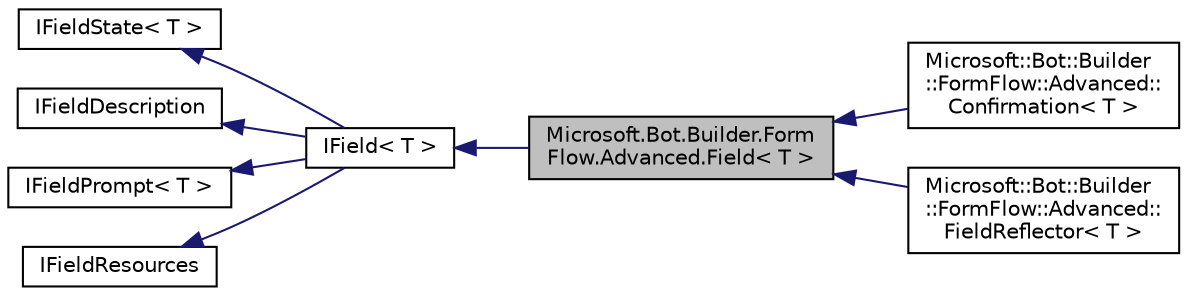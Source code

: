 digraph "Microsoft.Bot.Builder.FormFlow.Advanced.Field&lt; T &gt;"
{
  edge [fontname="Helvetica",fontsize="10",labelfontname="Helvetica",labelfontsize="10"];
  node [fontname="Helvetica",fontsize="10",shape=record];
  rankdir="LR";
  Node1 [label="Microsoft.Bot.Builder.Form\lFlow.Advanced.Field\< T \>",height=0.2,width=0.4,color="black", fillcolor="grey75", style="filled", fontcolor="black"];
  Node2 -> Node1 [dir="back",color="midnightblue",fontsize="10",style="solid",fontname="Helvetica"];
  Node2 [label="IField\< T \>",height=0.2,width=0.4,color="black", fillcolor="white", style="filled",URL="$d5/d09/interface_microsoft_1_1_bot_1_1_builder_1_1_form_flow_1_1_advanced_1_1_i_field.html",tooltip="Interface for all the information about a specific field. "];
  Node3 -> Node2 [dir="back",color="midnightblue",fontsize="10",style="solid",fontname="Helvetica"];
  Node3 [label="IFieldState\< T \>",height=0.2,width=0.4,color="black", fillcolor="white", style="filled",URL="$d0/dab/interface_microsoft_1_1_bot_1_1_builder_1_1_form_flow_1_1_advanced_1_1_i_field_state.html",tooltip="Interface that defines basic access to a field. "];
  Node4 -> Node2 [dir="back",color="midnightblue",fontsize="10",style="solid",fontname="Helvetica"];
  Node4 [label="IFieldDescription",height=0.2,width=0.4,color="black", fillcolor="white", style="filled",URL="$d3/d64/interface_microsoft_1_1_bot_1_1_builder_1_1_form_flow_1_1_advanced_1_1_i_field_description.html",tooltip="Describe the information displayed about a field and its values. "];
  Node5 -> Node2 [dir="back",color="midnightblue",fontsize="10",style="solid",fontname="Helvetica"];
  Node5 [label="IFieldPrompt\< T \>",height=0.2,width=0.4,color="black", fillcolor="white", style="filled",URL="$d7/dd7/interface_microsoft_1_1_bot_1_1_builder_1_1_form_flow_1_1_advanced_1_1_i_field_prompt.html",tooltip="This provides control information about a field. "];
  Node6 -> Node2 [dir="back",color="midnightblue",fontsize="10",style="solid",fontname="Helvetica"];
  Node6 [label="IFieldResources",height=0.2,width=0.4,color="black", fillcolor="white", style="filled",URL="$d8/d0e/interface_microsoft_1_1_bot_1_1_builder_1_1_form_flow_1_1_advanced_1_1_i_field_resources.html",tooltip="Interface for saving/localizing generated resources. "];
  Node1 -> Node7 [dir="back",color="midnightblue",fontsize="10",style="solid",fontname="Helvetica"];
  Node7 [label="Microsoft::Bot::Builder\l::FormFlow::Advanced::\lConfirmation\< T \>",height=0.2,width=0.4,color="black", fillcolor="white", style="filled",URL="$db/df4/class_microsoft_1_1_bot_1_1_builder_1_1_form_flow_1_1_advanced_1_1_confirmation.html",tooltip="Confirmation "];
  Node1 -> Node8 [dir="back",color="midnightblue",fontsize="10",style="solid",fontname="Helvetica"];
  Node8 [label="Microsoft::Bot::Builder\l::FormFlow::Advanced::\lFieldReflector\< T \>",height=0.2,width=0.4,color="black", fillcolor="white", style="filled",URL="$d0/db3/class_microsoft_1_1_bot_1_1_builder_1_1_form_flow_1_1_advanced_1_1_field_reflector.html",tooltip="Fill in field information through reflection."];
}
